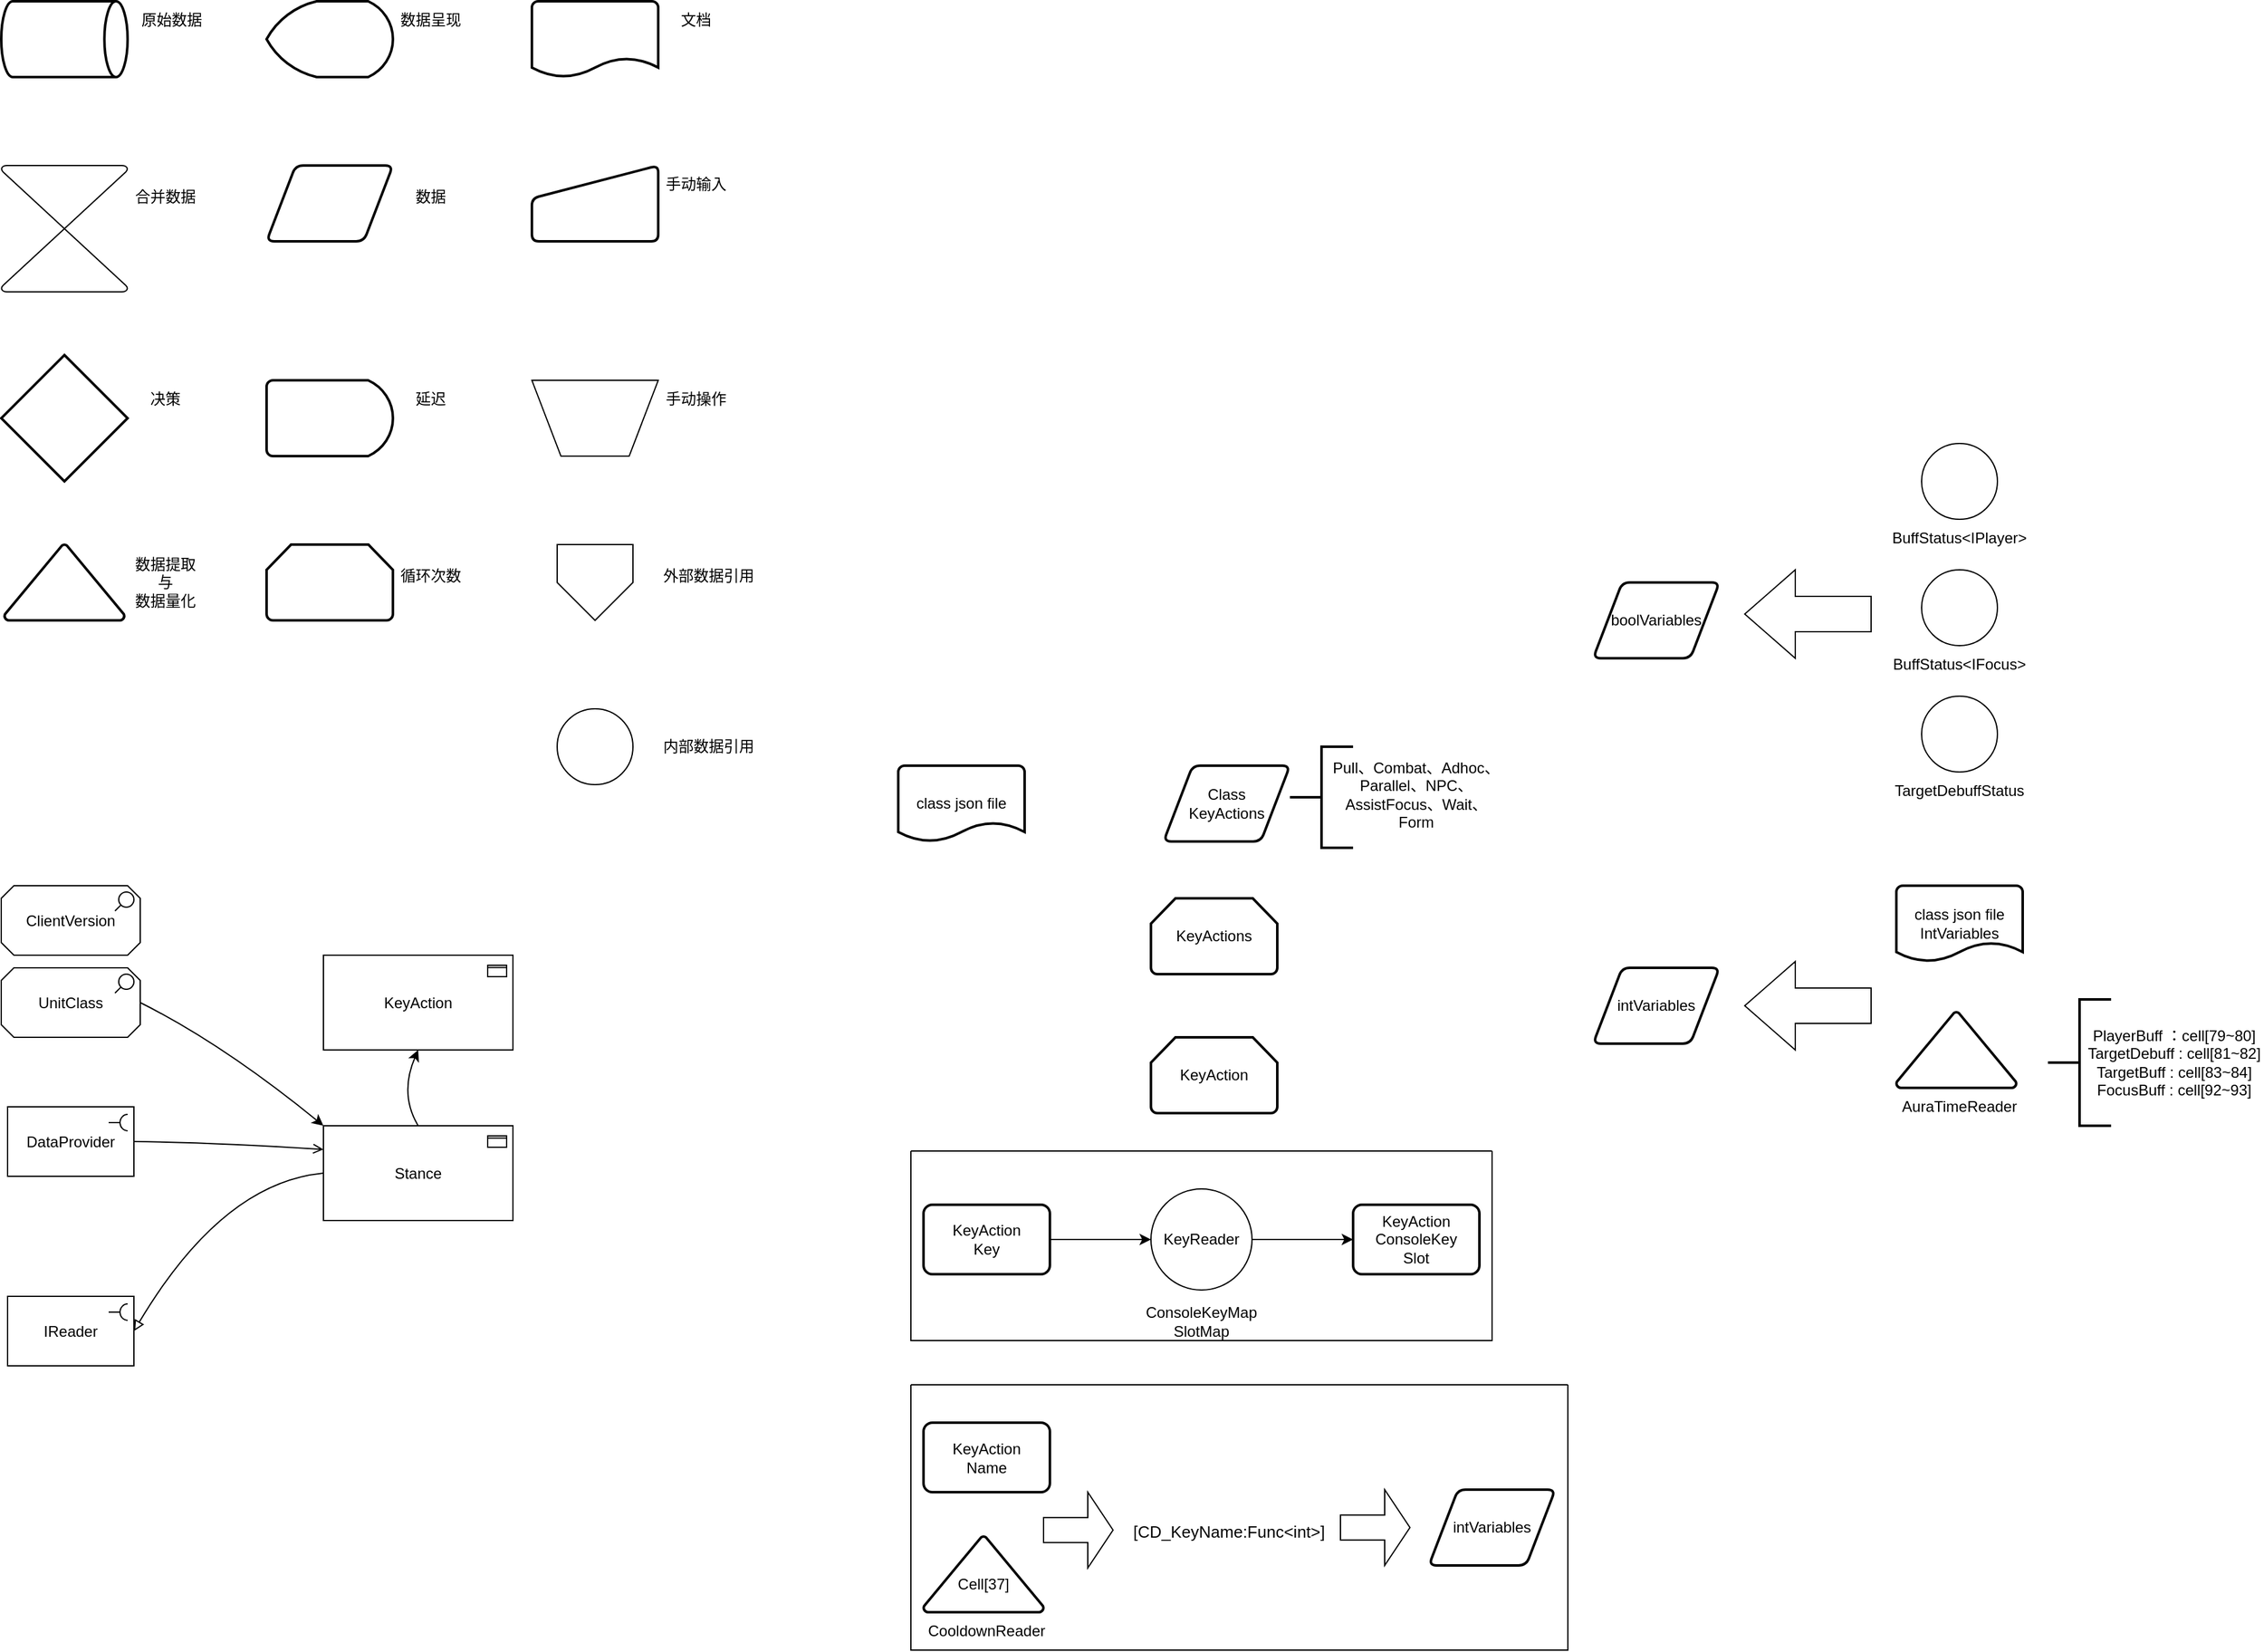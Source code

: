 <mxfile version="24.7.17">
  <diagram name="Page-1" id="tHewt-plReYWBCTNkzJ1">
    <mxGraphModel dx="926" dy="1709" grid="1" gridSize="10" guides="1" tooltips="1" connect="1" arrows="1" fold="1" page="1" pageScale="1" pageWidth="827" pageHeight="1169" math="0" shadow="0">
      <root>
        <mxCell id="0" />
        <mxCell id="1" parent="0" />
        <mxCell id="4Kc2HaVrnk-MGNo5C4es-4" value="" style="curved=1;endArrow=classic;html=1;rounded=0;exitX=0.5;exitY=0;exitDx=0;exitDy=0;entryX=0.5;entryY=1;entryDx=0;entryDy=0;exitPerimeter=0;entryPerimeter=0;" parent="1" source="4Kc2HaVrnk-MGNo5C4es-9" target="4Kc2HaVrnk-MGNo5C4es-10" edge="1">
          <mxGeometry width="50" height="50" relative="1" as="geometry">
            <mxPoint x="399" y="465" as="sourcePoint" />
            <mxPoint x="399" y="565" as="targetPoint" />
            <Array as="points">
              <mxPoint x="395" y="355" />
            </Array>
          </mxGeometry>
        </mxCell>
        <mxCell id="4Kc2HaVrnk-MGNo5C4es-5" value="IReader" style="html=1;outlineConnect=0;whiteSpace=wrap;shape=mxgraph.archimate.application;appType=interface2" parent="1" vertex="1">
          <mxGeometry x="85" y="515" width="100" height="55" as="geometry" />
        </mxCell>
        <mxCell id="4Kc2HaVrnk-MGNo5C4es-9" value="Stance" style="html=1;outlineConnect=0;whiteSpace=wrap;shape=mxgraph.archimate3.application;appType=passive;archiType=square;" parent="1" vertex="1">
          <mxGeometry x="335" y="380" width="150" height="75" as="geometry" />
        </mxCell>
        <mxCell id="4Kc2HaVrnk-MGNo5C4es-10" value="KeyAction" style="html=1;outlineConnect=0;whiteSpace=wrap;shape=mxgraph.archimate3.application;appType=passive;archiType=square;" parent="1" vertex="1">
          <mxGeometry x="335" y="245" width="150" height="75" as="geometry" />
        </mxCell>
        <mxCell id="4Kc2HaVrnk-MGNo5C4es-11" value="" style="curved=1;endArrow=block;html=1;rounded=0;exitX=0;exitY=0.5;exitDx=0;exitDy=0;exitPerimeter=0;entryX=1;entryY=0.5;entryDx=0;entryDy=0;entryPerimeter=0;endFill=0;" parent="1" source="4Kc2HaVrnk-MGNo5C4es-9" target="4Kc2HaVrnk-MGNo5C4es-5" edge="1">
          <mxGeometry width="50" height="50" relative="1" as="geometry">
            <mxPoint x="255" y="475" as="sourcePoint" />
            <mxPoint x="305" y="425" as="targetPoint" />
            <Array as="points">
              <mxPoint x="255" y="425" />
            </Array>
          </mxGeometry>
        </mxCell>
        <mxCell id="4Kc2HaVrnk-MGNo5C4es-12" value="DataProvider" style="html=1;outlineConnect=0;whiteSpace=wrap;shape=mxgraph.archimate.application;appType=interface2;movable=1;resizable=1;rotatable=1;deletable=1;editable=1;locked=0;connectable=1;" parent="1" vertex="1">
          <mxGeometry x="85" y="365" width="100" height="55" as="geometry" />
        </mxCell>
        <mxCell id="4Kc2HaVrnk-MGNo5C4es-13" value="" style="curved=1;endArrow=open;html=1;rounded=0;exitX=1;exitY=0.5;exitDx=0;exitDy=0;exitPerimeter=0;endFill=0;entryX=0;entryY=0.25;entryDx=0;entryDy=0;entryPerimeter=0;" parent="1" source="4Kc2HaVrnk-MGNo5C4es-12" target="4Kc2HaVrnk-MGNo5C4es-9" edge="1">
          <mxGeometry width="50" height="50" relative="1" as="geometry">
            <mxPoint x="245" y="365" as="sourcePoint" />
            <mxPoint x="305" y="485" as="targetPoint" />
            <Array as="points">
              <mxPoint x="245" y="393" />
            </Array>
          </mxGeometry>
        </mxCell>
        <mxCell id="4Kc2HaVrnk-MGNo5C4es-17" value="UnitClass" style="html=1;outlineConnect=0;whiteSpace=wrap;shape=mxgraph.archimate.motiv;motivType=assess;shadow=0;gradientColor=none;fillColor=default;strokeColor=default;perimeterSpacing=0;" parent="1" vertex="1">
          <mxGeometry x="80" y="255" width="110" height="55" as="geometry" />
        </mxCell>
        <mxCell id="4Kc2HaVrnk-MGNo5C4es-18" value="" style="curved=1;endArrow=classic;html=1;rounded=0;fontFamily=Helvetica;fontSize=12;fontColor=default;exitX=1;exitY=0.5;exitDx=0;exitDy=0;exitPerimeter=0;entryX=0;entryY=0;entryDx=0;entryDy=0;entryPerimeter=0;" parent="1" source="4Kc2HaVrnk-MGNo5C4es-17" target="4Kc2HaVrnk-MGNo5C4es-9" edge="1">
          <mxGeometry width="50" height="50" relative="1" as="geometry">
            <mxPoint x="205" y="315" as="sourcePoint" />
            <mxPoint x="255" y="265" as="targetPoint" />
            <Array as="points">
              <mxPoint x="255" y="315" />
            </Array>
          </mxGeometry>
        </mxCell>
        <mxCell id="4Kc2HaVrnk-MGNo5C4es-19" value="ClientVersion" style="html=1;outlineConnect=0;whiteSpace=wrap;shape=mxgraph.archimate.motiv;motivType=assess;shadow=0;gradientColor=none;fillColor=default;strokeColor=default;perimeterSpacing=0;" parent="1" vertex="1">
          <mxGeometry x="80" y="190" width="110" height="55" as="geometry" />
        </mxCell>
        <mxCell id="MS5GB7sfSt4IsoN0eLxR-2" value="" style="verticalLabelPosition=bottom;verticalAlign=top;html=1;shape=mxgraph.flowchart.collate;" parent="1" vertex="1">
          <mxGeometry x="80" y="-380" width="100" height="100" as="geometry" />
        </mxCell>
        <mxCell id="MS5GB7sfSt4IsoN0eLxR-3" value="合并数据" style="text;html=1;align=center;verticalAlign=middle;whiteSpace=wrap;rounded=0;" parent="1" vertex="1">
          <mxGeometry x="180" y="-370" width="60" height="30" as="geometry" />
        </mxCell>
        <mxCell id="MS5GB7sfSt4IsoN0eLxR-4" value="" style="shape=parallelogram;html=1;strokeWidth=2;perimeter=parallelogramPerimeter;whiteSpace=wrap;rounded=1;arcSize=12;size=0.23;" parent="1" vertex="1">
          <mxGeometry x="290" y="-380" width="100" height="60" as="geometry" />
        </mxCell>
        <mxCell id="MS5GB7sfSt4IsoN0eLxR-5" value="数据" style="text;html=1;align=center;verticalAlign=middle;whiteSpace=wrap;rounded=0;" parent="1" vertex="1">
          <mxGeometry x="390" y="-370" width="60" height="30" as="geometry" />
        </mxCell>
        <mxCell id="MS5GB7sfSt4IsoN0eLxR-6" value="" style="strokeWidth=2;html=1;shape=mxgraph.flowchart.decision;whiteSpace=wrap;" parent="1" vertex="1">
          <mxGeometry x="80" y="-230" width="100" height="100" as="geometry" />
        </mxCell>
        <mxCell id="MS5GB7sfSt4IsoN0eLxR-7" value="决策" style="text;html=1;align=center;verticalAlign=middle;whiteSpace=wrap;rounded=0;" parent="1" vertex="1">
          <mxGeometry x="180" y="-210" width="60" height="30" as="geometry" />
        </mxCell>
        <mxCell id="MS5GB7sfSt4IsoN0eLxR-8" value="" style="strokeWidth=2;html=1;shape=mxgraph.flowchart.delay;whiteSpace=wrap;" parent="1" vertex="1">
          <mxGeometry x="290" y="-210" width="100" height="60" as="geometry" />
        </mxCell>
        <mxCell id="MS5GB7sfSt4IsoN0eLxR-9" value="延迟" style="text;html=1;align=center;verticalAlign=middle;whiteSpace=wrap;rounded=0;" parent="1" vertex="1">
          <mxGeometry x="390" y="-210" width="60" height="30" as="geometry" />
        </mxCell>
        <mxCell id="MS5GB7sfSt4IsoN0eLxR-12" value="" style="strokeWidth=2;html=1;shape=mxgraph.flowchart.direct_data;whiteSpace=wrap;" parent="1" vertex="1">
          <mxGeometry x="80" y="-510" width="100" height="60" as="geometry" />
        </mxCell>
        <mxCell id="MS5GB7sfSt4IsoN0eLxR-13" value="原始数据" style="text;html=1;align=center;verticalAlign=middle;whiteSpace=wrap;rounded=0;" parent="1" vertex="1">
          <mxGeometry x="185" y="-510" width="60" height="30" as="geometry" />
        </mxCell>
        <mxCell id="MS5GB7sfSt4IsoN0eLxR-14" value="" style="strokeWidth=2;html=1;shape=mxgraph.flowchart.display;whiteSpace=wrap;" parent="1" vertex="1">
          <mxGeometry x="290" y="-510" width="100" height="60" as="geometry" />
        </mxCell>
        <mxCell id="MS5GB7sfSt4IsoN0eLxR-15" value="数据呈现" style="text;html=1;align=center;verticalAlign=middle;whiteSpace=wrap;rounded=0;" parent="1" vertex="1">
          <mxGeometry x="390" y="-510" width="60" height="30" as="geometry" />
        </mxCell>
        <mxCell id="MS5GB7sfSt4IsoN0eLxR-16" value="" style="strokeWidth=2;html=1;shape=mxgraph.flowchart.document2;whiteSpace=wrap;size=0.25;" parent="1" vertex="1">
          <mxGeometry x="500" y="-510" width="100" height="60" as="geometry" />
        </mxCell>
        <mxCell id="MS5GB7sfSt4IsoN0eLxR-17" value="文档" style="text;html=1;align=center;verticalAlign=middle;whiteSpace=wrap;rounded=0;" parent="1" vertex="1">
          <mxGeometry x="600" y="-510" width="60" height="30" as="geometry" />
        </mxCell>
        <mxCell id="MS5GB7sfSt4IsoN0eLxR-18" value="" style="html=1;strokeWidth=2;shape=manualInput;whiteSpace=wrap;rounded=1;size=26;arcSize=11;" parent="1" vertex="1">
          <mxGeometry x="500" y="-380" width="100" height="60" as="geometry" />
        </mxCell>
        <mxCell id="MS5GB7sfSt4IsoN0eLxR-19" value="手动输入" style="text;html=1;align=center;verticalAlign=middle;whiteSpace=wrap;rounded=0;" parent="1" vertex="1">
          <mxGeometry x="600" y="-380" width="60" height="30" as="geometry" />
        </mxCell>
        <mxCell id="MS5GB7sfSt4IsoN0eLxR-20" value="" style="verticalLabelPosition=middle;verticalAlign=middle;html=1;shape=trapezoid;perimeter=trapezoidPerimeter;whiteSpace=wrap;size=0.23;arcSize=10;flipV=1;labelPosition=center;align=center;" parent="1" vertex="1">
          <mxGeometry x="500" y="-210" width="100" height="60" as="geometry" />
        </mxCell>
        <mxCell id="MS5GB7sfSt4IsoN0eLxR-21" value="手动操作" style="text;html=1;align=center;verticalAlign=middle;whiteSpace=wrap;rounded=0;" parent="1" vertex="1">
          <mxGeometry x="600" y="-210" width="60" height="30" as="geometry" />
        </mxCell>
        <mxCell id="MS5GB7sfSt4IsoN0eLxR-22" value="" style="strokeWidth=2;html=1;shape=mxgraph.flowchart.extract_or_measurement;whiteSpace=wrap;" parent="1" vertex="1">
          <mxGeometry x="82.5" y="-80" width="95" height="60" as="geometry" />
        </mxCell>
        <mxCell id="MS5GB7sfSt4IsoN0eLxR-23" value="数据提取与&lt;div&gt;数据量化&lt;/div&gt;" style="text;html=1;align=center;verticalAlign=middle;whiteSpace=wrap;rounded=0;" parent="1" vertex="1">
          <mxGeometry x="180" y="-65" width="60" height="30" as="geometry" />
        </mxCell>
        <mxCell id="MS5GB7sfSt4IsoN0eLxR-24" value="" style="strokeWidth=2;html=1;shape=mxgraph.flowchart.loop_limit;whiteSpace=wrap;" parent="1" vertex="1">
          <mxGeometry x="290" y="-80" width="100" height="60" as="geometry" />
        </mxCell>
        <mxCell id="MS5GB7sfSt4IsoN0eLxR-25" value="循环次数" style="text;html=1;align=center;verticalAlign=middle;whiteSpace=wrap;rounded=0;" parent="1" vertex="1">
          <mxGeometry x="390" y="-70" width="60" height="30" as="geometry" />
        </mxCell>
        <mxCell id="MS5GB7sfSt4IsoN0eLxR-26" value="" style="verticalLabelPosition=bottom;verticalAlign=top;html=1;shape=offPageConnector;rounded=0;size=0.5;" parent="1" vertex="1">
          <mxGeometry x="520" y="-80" width="60" height="60" as="geometry" />
        </mxCell>
        <mxCell id="MS5GB7sfSt4IsoN0eLxR-27" value="外部数据引用" style="text;html=1;align=center;verticalAlign=middle;whiteSpace=wrap;rounded=0;" parent="1" vertex="1">
          <mxGeometry x="600" y="-70" width="80" height="30" as="geometry" />
        </mxCell>
        <mxCell id="MS5GB7sfSt4IsoN0eLxR-28" value="" style="verticalLabelPosition=bottom;verticalAlign=top;html=1;shape=mxgraph.flowchart.on-page_reference;" parent="1" vertex="1">
          <mxGeometry x="520" y="50" width="60" height="60" as="geometry" />
        </mxCell>
        <mxCell id="MS5GB7sfSt4IsoN0eLxR-29" value="内部数据引用" style="text;html=1;align=center;verticalAlign=middle;whiteSpace=wrap;rounded=0;" parent="1" vertex="1">
          <mxGeometry x="600" y="65" width="80" height="30" as="geometry" />
        </mxCell>
        <mxCell id="UUD3ZyUk1dP5S2J8R8c--1" value="boolVariables" style="shape=parallelogram;html=1;strokeWidth=2;perimeter=parallelogramPerimeter;whiteSpace=wrap;rounded=1;arcSize=12;size=0.23;" parent="1" vertex="1">
          <mxGeometry x="1340" y="-50" width="100" height="60" as="geometry" />
        </mxCell>
        <mxCell id="UUD3ZyUk1dP5S2J8R8c--2" value="" style="verticalLabelPosition=bottom;verticalAlign=top;html=1;shape=mxgraph.flowchart.on-page_reference;" parent="1" vertex="1">
          <mxGeometry x="1600" y="-160" width="60" height="60" as="geometry" />
        </mxCell>
        <mxCell id="UUD3ZyUk1dP5S2J8R8c--3" value="BuffStatus&amp;lt;IPlayer&amp;gt;" style="text;html=1;align=center;verticalAlign=middle;whiteSpace=wrap;rounded=0;" parent="1" vertex="1">
          <mxGeometry x="1600" y="-100" width="60" height="30" as="geometry" />
        </mxCell>
        <mxCell id="UUD3ZyUk1dP5S2J8R8c--4" value="" style="verticalLabelPosition=bottom;verticalAlign=top;html=1;shape=mxgraph.flowchart.on-page_reference;" parent="1" vertex="1">
          <mxGeometry x="1600" y="-60" width="60" height="60" as="geometry" />
        </mxCell>
        <mxCell id="UUD3ZyUk1dP5S2J8R8c--5" value="BuffStatus&amp;lt;IFocus&amp;gt;" style="text;html=1;align=center;verticalAlign=middle;whiteSpace=wrap;rounded=0;" parent="1" vertex="1">
          <mxGeometry x="1600" width="60" height="30" as="geometry" />
        </mxCell>
        <mxCell id="UUD3ZyUk1dP5S2J8R8c--6" value="" style="verticalLabelPosition=bottom;verticalAlign=top;html=1;shape=mxgraph.flowchart.on-page_reference;" parent="1" vertex="1">
          <mxGeometry x="1600" y="40" width="60" height="60" as="geometry" />
        </mxCell>
        <mxCell id="UUD3ZyUk1dP5S2J8R8c--7" value="TargetDebuffStatus" style="text;html=1;align=center;verticalAlign=middle;whiteSpace=wrap;rounded=0;" parent="1" vertex="1">
          <mxGeometry x="1600" y="100" width="60" height="30" as="geometry" />
        </mxCell>
        <mxCell id="UUD3ZyUk1dP5S2J8R8c--8" value="" style="html=1;shadow=0;dashed=0;align=center;verticalAlign=middle;shape=mxgraph.arrows2.arrow;dy=0.6;dx=40;flipH=1;notch=0;" parent="1" vertex="1">
          <mxGeometry x="1460" y="-60" width="100" height="70" as="geometry" />
        </mxCell>
        <mxCell id="UUD3ZyUk1dP5S2J8R8c--9" value="intVariables" style="shape=parallelogram;html=1;strokeWidth=2;perimeter=parallelogramPerimeter;whiteSpace=wrap;rounded=1;arcSize=12;size=0.23;" parent="1" vertex="1">
          <mxGeometry x="1340" y="255" width="100" height="60" as="geometry" />
        </mxCell>
        <mxCell id="UUD3ZyUk1dP5S2J8R8c--10" value="class json file&lt;br&gt;IntVariables" style="strokeWidth=2;html=1;shape=mxgraph.flowchart.document2;whiteSpace=wrap;size=0.25;" parent="1" vertex="1">
          <mxGeometry x="1580" y="190" width="100" height="60" as="geometry" />
        </mxCell>
        <mxCell id="UUD3ZyUk1dP5S2J8R8c--11" value="" style="strokeWidth=2;html=1;shape=mxgraph.flowchart.extract_or_measurement;whiteSpace=wrap;" parent="1" vertex="1">
          <mxGeometry x="1580" y="290" width="95" height="60" as="geometry" />
        </mxCell>
        <mxCell id="UUD3ZyUk1dP5S2J8R8c--12" value="AuraTimeReader" style="text;html=1;align=center;verticalAlign=middle;whiteSpace=wrap;rounded=0;" parent="1" vertex="1">
          <mxGeometry x="1600" y="350" width="60" height="30" as="geometry" />
        </mxCell>
        <mxCell id="UUD3ZyUk1dP5S2J8R8c--13" value="" style="strokeWidth=2;html=1;shape=mxgraph.flowchart.annotation_2;align=left;labelPosition=right;pointerEvents=1;" parent="1" vertex="1">
          <mxGeometry x="1700" y="280" width="50" height="100" as="geometry" />
        </mxCell>
        <mxCell id="UUD3ZyUk1dP5S2J8R8c--14" value="PlayerBuff ：cell[79~80]&lt;div&gt;TargetDebuff : cell[81~82]&lt;/div&gt;&lt;div&gt;TargetBuff : cell[83~84]&lt;/div&gt;&lt;div&gt;FocusBuff : cell[92~93]&lt;/div&gt;" style="text;html=1;align=center;verticalAlign=middle;whiteSpace=wrap;rounded=0;" parent="1" vertex="1">
          <mxGeometry x="1730" y="287.5" width="140" height="85" as="geometry" />
        </mxCell>
        <mxCell id="UUD3ZyUk1dP5S2J8R8c--15" value="" style="html=1;shadow=0;dashed=0;align=center;verticalAlign=middle;shape=mxgraph.arrows2.arrow;dy=0.6;dx=40;flipH=1;notch=0;" parent="1" vertex="1">
          <mxGeometry x="1460" y="250" width="100" height="70" as="geometry" />
        </mxCell>
        <mxCell id="UUD3ZyUk1dP5S2J8R8c--16" value="class json file" style="strokeWidth=2;html=1;shape=mxgraph.flowchart.document2;whiteSpace=wrap;size=0.25;" parent="1" vertex="1">
          <mxGeometry x="790" y="95" width="100" height="60" as="geometry" />
        </mxCell>
        <mxCell id="UUD3ZyUk1dP5S2J8R8c--17" value="&lt;div&gt;Class&lt;/div&gt;KeyActions" style="shape=parallelogram;html=1;strokeWidth=2;perimeter=parallelogramPerimeter;whiteSpace=wrap;rounded=1;arcSize=12;size=0.23;" parent="1" vertex="1">
          <mxGeometry x="1000" y="95" width="100" height="60" as="geometry" />
        </mxCell>
        <mxCell id="UUD3ZyUk1dP5S2J8R8c--18" value="KeyActions" style="strokeWidth=2;html=1;shape=mxgraph.flowchart.loop_limit;whiteSpace=wrap;" parent="1" vertex="1">
          <mxGeometry x="990" y="200" width="100" height="60" as="geometry" />
        </mxCell>
        <mxCell id="hgYLfOBCE1SNbVd8lNa9-1" value="" style="strokeWidth=2;html=1;shape=mxgraph.flowchart.annotation_2;align=left;labelPosition=right;pointerEvents=1;" vertex="1" parent="1">
          <mxGeometry x="1100" y="80" width="50" height="80" as="geometry" />
        </mxCell>
        <mxCell id="hgYLfOBCE1SNbVd8lNa9-2" value="Pull、Combat、Adhoc、Parallel、NPC、AssistFocus、Wait、Form" style="text;html=1;align=center;verticalAlign=middle;whiteSpace=wrap;rounded=0;" vertex="1" parent="1">
          <mxGeometry x="1130" y="75" width="140" height="85" as="geometry" />
        </mxCell>
        <mxCell id="hgYLfOBCE1SNbVd8lNa9-4" value="KeyAction" style="strokeWidth=2;html=1;shape=mxgraph.flowchart.loop_limit;whiteSpace=wrap;" vertex="1" parent="1">
          <mxGeometry x="990" y="310" width="100" height="60" as="geometry" />
        </mxCell>
        <mxCell id="hgYLfOBCE1SNbVd8lNa9-13" value="" style="swimlane;startSize=0;" vertex="1" parent="1">
          <mxGeometry x="800" y="400" width="460" height="150" as="geometry">
            <mxRectangle x="800" y="400" width="50" height="40" as="alternateBounds" />
          </mxGeometry>
        </mxCell>
        <mxCell id="hgYLfOBCE1SNbVd8lNa9-6" value="KeyAction&lt;div&gt;Key&lt;/div&gt;" style="rounded=1;whiteSpace=wrap;html=1;absoluteArcSize=1;arcSize=14;strokeWidth=2;" vertex="1" parent="hgYLfOBCE1SNbVd8lNa9-13">
          <mxGeometry x="10" y="42.5" width="100" height="55" as="geometry" />
        </mxCell>
        <mxCell id="hgYLfOBCE1SNbVd8lNa9-7" value="KeyReader" style="ellipse;whiteSpace=wrap;html=1;aspect=fixed;" vertex="1" parent="hgYLfOBCE1SNbVd8lNa9-13">
          <mxGeometry x="190" y="30" width="80" height="80" as="geometry" />
        </mxCell>
        <mxCell id="hgYLfOBCE1SNbVd8lNa9-8" value="ConsoleKeyMap&lt;div&gt;&lt;div&gt;SlotMap&lt;/div&gt;&lt;/div&gt;" style="text;html=1;align=center;verticalAlign=middle;whiteSpace=wrap;rounded=0;" vertex="1" parent="hgYLfOBCE1SNbVd8lNa9-13">
          <mxGeometry x="200" y="120" width="60" height="30" as="geometry" />
        </mxCell>
        <mxCell id="hgYLfOBCE1SNbVd8lNa9-9" value="KeyAction&lt;div&gt;ConsoleKey&lt;/div&gt;&lt;div&gt;Slot&lt;/div&gt;" style="rounded=1;whiteSpace=wrap;html=1;absoluteArcSize=1;arcSize=14;strokeWidth=2;" vertex="1" parent="hgYLfOBCE1SNbVd8lNa9-13">
          <mxGeometry x="350" y="42.5" width="100" height="55" as="geometry" />
        </mxCell>
        <mxCell id="hgYLfOBCE1SNbVd8lNa9-10" value="" style="endArrow=classic;html=1;rounded=0;exitX=1;exitY=0.5;exitDx=0;exitDy=0;entryX=0;entryY=0.5;entryDx=0;entryDy=0;" edge="1" parent="hgYLfOBCE1SNbVd8lNa9-13" source="hgYLfOBCE1SNbVd8lNa9-6" target="hgYLfOBCE1SNbVd8lNa9-7">
          <mxGeometry width="50" height="50" relative="1" as="geometry">
            <mxPoint x="100" y="50" as="sourcePoint" />
            <mxPoint x="150" as="targetPoint" />
          </mxGeometry>
        </mxCell>
        <mxCell id="hgYLfOBCE1SNbVd8lNa9-11" value="" style="endArrow=classic;html=1;rounded=0;exitX=1;exitY=0.5;exitDx=0;exitDy=0;entryX=0;entryY=0.5;entryDx=0;entryDy=0;" edge="1" parent="hgYLfOBCE1SNbVd8lNa9-13" source="hgYLfOBCE1SNbVd8lNa9-7" target="hgYLfOBCE1SNbVd8lNa9-9">
          <mxGeometry width="50" height="50" relative="1" as="geometry">
            <mxPoint x="380" y="-30" as="sourcePoint" />
            <mxPoint x="430" y="-80" as="targetPoint" />
          </mxGeometry>
        </mxCell>
        <mxCell id="hgYLfOBCE1SNbVd8lNa9-14" value="" style="swimlane;startSize=0;" vertex="1" parent="1">
          <mxGeometry x="800" y="585" width="520" height="210" as="geometry" />
        </mxCell>
        <mxCell id="hgYLfOBCE1SNbVd8lNa9-15" value="KeyAction&lt;div&gt;Name&lt;/div&gt;" style="rounded=1;whiteSpace=wrap;html=1;absoluteArcSize=1;arcSize=14;strokeWidth=2;" vertex="1" parent="hgYLfOBCE1SNbVd8lNa9-14">
          <mxGeometry x="10" y="30" width="100" height="55" as="geometry" />
        </mxCell>
        <mxCell id="hgYLfOBCE1SNbVd8lNa9-16" value="&lt;div&gt;&lt;br&gt;&lt;/div&gt;Cell[37]" style="strokeWidth=2;html=1;shape=mxgraph.flowchart.extract_or_measurement;whiteSpace=wrap;" vertex="1" parent="hgYLfOBCE1SNbVd8lNa9-14">
          <mxGeometry x="10" y="120" width="95" height="60" as="geometry" />
        </mxCell>
        <mxCell id="hgYLfOBCE1SNbVd8lNa9-17" value="CooldownReader" style="text;html=1;align=center;verticalAlign=middle;whiteSpace=wrap;rounded=0;" vertex="1" parent="hgYLfOBCE1SNbVd8lNa9-14">
          <mxGeometry x="30" y="180" width="60" height="30" as="geometry" />
        </mxCell>
        <mxCell id="hgYLfOBCE1SNbVd8lNa9-20" value="[CD_KeyName:Func&amp;lt;int&amp;gt;]" style="text;strokeColor=none;fillColor=none;align=left;verticalAlign=top;spacingLeft=4;spacingRight=4;overflow=hidden;rotatable=0;points=[[0,0.5],[1,0.5]];portConstraint=eastwest;whiteSpace=wrap;html=1;fontSize=13;" vertex="1" parent="hgYLfOBCE1SNbVd8lNa9-14">
          <mxGeometry x="170" y="102" width="170" height="26" as="geometry" />
        </mxCell>
        <mxCell id="hgYLfOBCE1SNbVd8lNa9-21" value="intVariables" style="shape=parallelogram;html=1;strokeWidth=2;perimeter=parallelogramPerimeter;whiteSpace=wrap;rounded=1;arcSize=12;size=0.23;" vertex="1" parent="hgYLfOBCE1SNbVd8lNa9-14">
          <mxGeometry x="410" y="83" width="100" height="60" as="geometry" />
        </mxCell>
        <mxCell id="hgYLfOBCE1SNbVd8lNa9-22" value="" style="html=1;shadow=0;dashed=0;align=center;verticalAlign=middle;shape=mxgraph.arrows2.arrow;dy=0.67;dx=20;notch=0;" vertex="1" parent="hgYLfOBCE1SNbVd8lNa9-14">
          <mxGeometry x="105" y="85" width="55" height="60" as="geometry" />
        </mxCell>
        <mxCell id="hgYLfOBCE1SNbVd8lNa9-23" value="" style="html=1;shadow=0;dashed=0;align=center;verticalAlign=middle;shape=mxgraph.arrows2.arrow;dy=0.67;dx=20;notch=0;" vertex="1" parent="hgYLfOBCE1SNbVd8lNa9-14">
          <mxGeometry x="340" y="83" width="55" height="60" as="geometry" />
        </mxCell>
      </root>
    </mxGraphModel>
  </diagram>
</mxfile>

